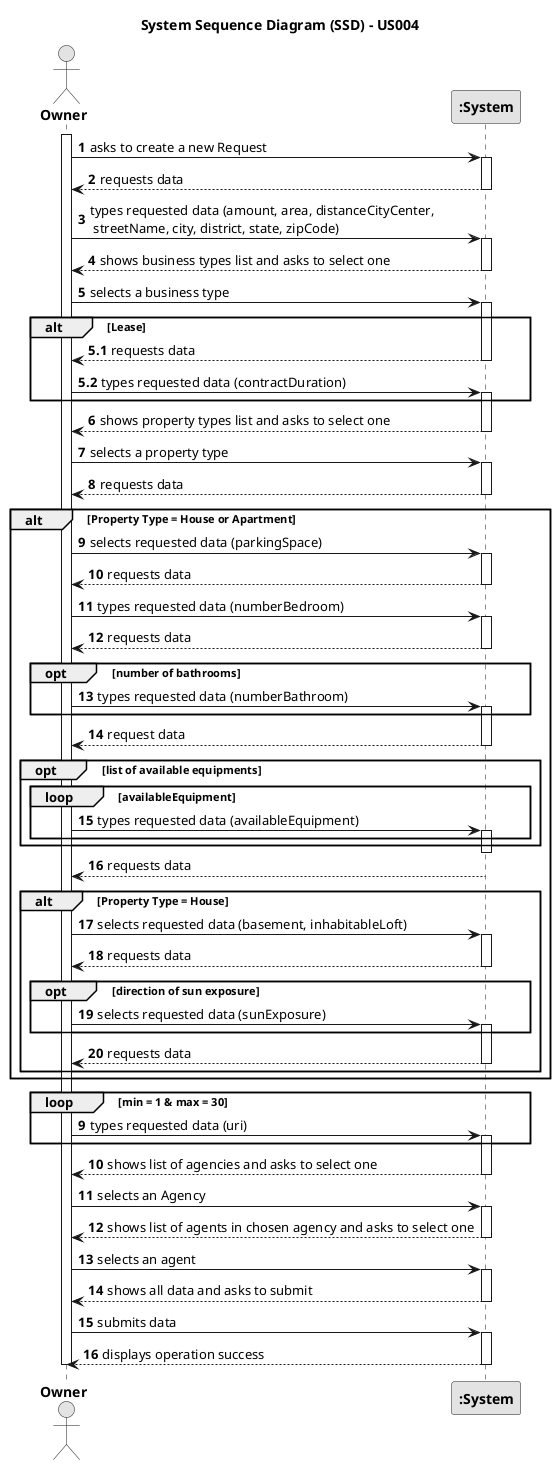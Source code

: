 @startuml

skinparam monochrome true
skinparam packageStyle rectangle
skinparam shadowing false

actor "<b>Owner</b>" as Owner
participant "<b>:System</b>" as System

title System Sequence Diagram (SSD) - US004

autonumber

activate Owner

    Owner -> System : asks to create a new Request

        activate System

        System --> Owner : requests data

        deactivate System

    Owner -> System : types requested data (amount, area, distanceCityCenter,\n streetName, city, district, state, zipCode)

        activate System

        System --> Owner : shows business types list and asks to select one

        deactivate System

    Owner -> System : selects a business type

        activate System

            alt Lease

                autonumber 5.1
                System --> Owner : requests data

                deactivate System

                Owner -> System : types requested data (contractDuration)

                activate System

            end alt

        autonumber 6

        activate System

        System --> Owner : shows property types list and asks to select one

        deactivate System

    Owner -> System : selects a property type

     activate System

     System --> Owner : requests data

     deactivate System

     alt Property Type = House or Apartment

            Owner -> System : selects requested data (parkingSpace)

                 activate System

            System --> Owner : requests data
                 deactivate System

            Owner -> System : types requested data (numberBedroom)

                activate System

                System --> Owner : requests data
                deactivate System

           opt number of bathrooms



                Owner -> System : types requested data (numberBathroom)
                        activate System

           end  opt

           System --> Owner : request data
           deactivate System

                       opt list of available equipments



                            loop availableEquipment

                Owner -> System : types requested data (availableEquipment)

                                activate System
                            end loop

                end opt

            deactivate System

            System --> Owner : requests data



           alt Property Type = House

              Owner -> System : selects requested data (basement, inhabitableLoft)

              activate System

              System --> Owner : requests data
              deactivate System

              opt direction of sun exposure

                   Owner -> System : selects requested data (sunExposure)
                   activate System
              end opt

               System --> Owner : requests data
               deactivate System

           end alt

     end alt

        loop min = 1 & max = 30

            autonumber 9

     Owner -> System : types requested data (uri)

            activate System
        end loop

    System --> Owner : shows list of agencies and asks to select one
    deactivate System

     Owner -> System : selects an Agency

        activate System

        System --> Owner : shows list of agents in chosen agency and asks to select one
        deactivate System

     Owner -> System : selects an agent

        activate System

        System --> Owner : shows all data and asks to submit

        deactivate System

     Owner -> System : submits data

        activate System

        System --> Owner : displays operation success
        deactivate System

deactivate Owner
@enduml